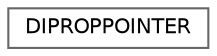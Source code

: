 digraph "类继承关系图"
{
 // LATEX_PDF_SIZE
  bgcolor="transparent";
  edge [fontname=Helvetica,fontsize=10,labelfontname=Helvetica,labelfontsize=10];
  node [fontname=Helvetica,fontsize=10,shape=box,height=0.2,width=0.4];
  rankdir="LR";
  Node0 [id="Node000000",label="DIPROPPOINTER",height=0.2,width=0.4,color="grey40", fillcolor="white", style="filled",URL="$struct_d_i_p_r_o_p_p_o_i_n_t_e_r.html",tooltip=" "];
}
